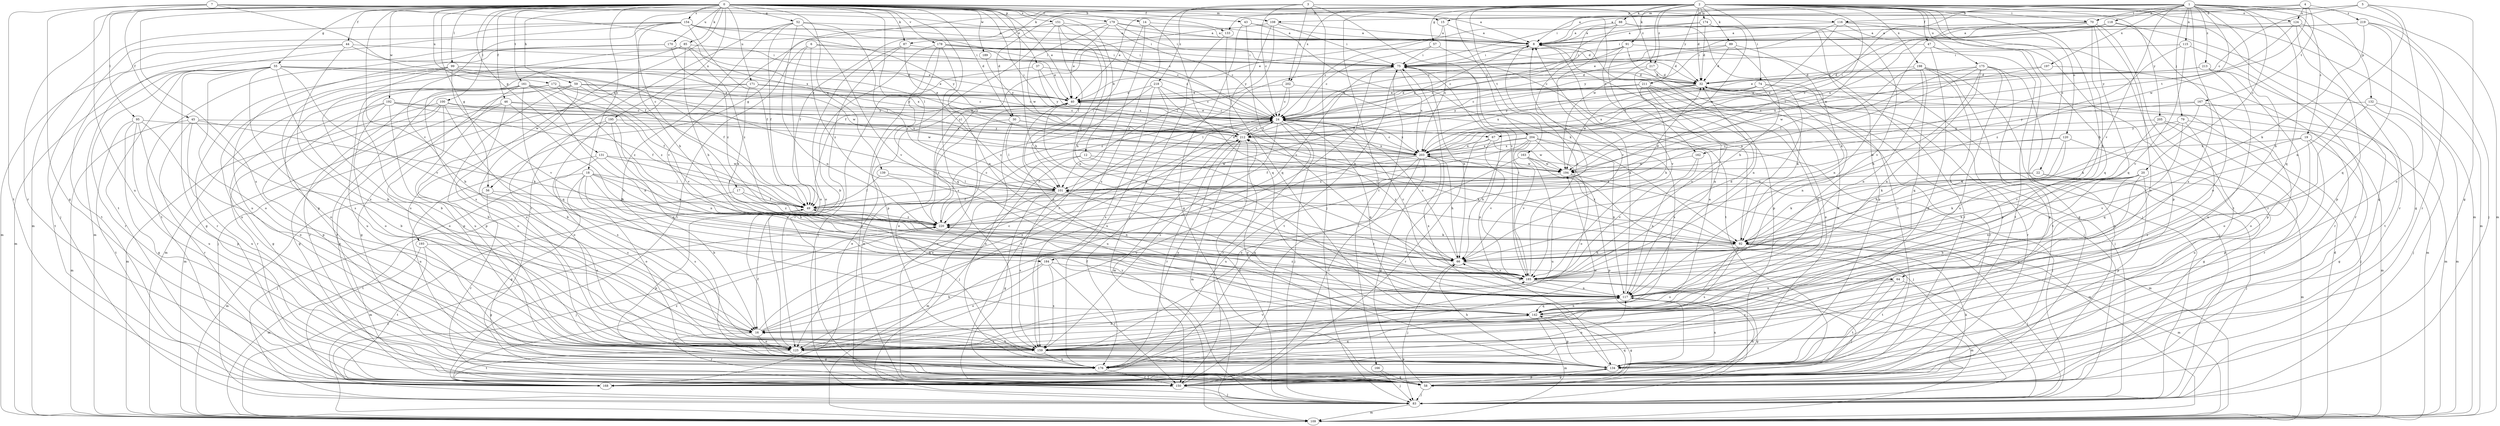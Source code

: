 strict digraph  {
0;
1;
2;
3;
4;
5;
6;
7;
8;
12;
14;
15;
16;
17;
18;
19;
20;
22;
24;
30;
32;
37;
40;
43;
44;
45;
46;
47;
49;
52;
55;
56;
57;
58;
59;
64;
66;
67;
70;
74;
75;
79;
83;
85;
87;
88;
89;
91;
92;
95;
99;
100;
101;
108;
109;
115;
116;
117;
118;
120;
124;
125;
131;
132;
133;
134;
139;
142;
150;
151;
154;
159;
161;
162;
163;
166;
167;
168;
170;
171;
172;
174;
175;
176;
178;
179;
184;
185;
189;
192;
193;
194;
195;
197;
198;
202;
203;
204;
205;
211;
212;
213;
217;
218;
219;
220;
0 -> 8  [label=a];
0 -> 12  [label=b];
0 -> 14  [label=b];
0 -> 17  [label=c];
0 -> 18  [label=c];
0 -> 30  [label=d];
0 -> 37  [label=e];
0 -> 40  [label=e];
0 -> 43  [label=f];
0 -> 44  [label=f];
0 -> 45  [label=f];
0 -> 46  [label=f];
0 -> 52  [label=g];
0 -> 55  [label=g];
0 -> 56  [label=g];
0 -> 59  [label=h];
0 -> 64  [label=h];
0 -> 67  [label=i];
0 -> 85  [label=k];
0 -> 87  [label=k];
0 -> 95  [label=l];
0 -> 99  [label=l];
0 -> 100  [label=l];
0 -> 101  [label=l];
0 -> 108  [label=m];
0 -> 131  [label=p];
0 -> 139  [label=q];
0 -> 142  [label=q];
0 -> 150  [label=r];
0 -> 151  [label=s];
0 -> 154  [label=s];
0 -> 159  [label=s];
0 -> 161  [label=t];
0 -> 162  [label=t];
0 -> 170  [label=u];
0 -> 171  [label=u];
0 -> 172  [label=u];
0 -> 178  [label=v];
0 -> 179  [label=v];
0 -> 184  [label=v];
0 -> 189  [label=w];
0 -> 192  [label=w];
0 -> 193  [label=w];
0 -> 195  [label=x];
1 -> 8  [label=a];
1 -> 19  [label=c];
1 -> 20  [label=c];
1 -> 64  [label=h];
1 -> 67  [label=i];
1 -> 70  [label=i];
1 -> 79  [label=j];
1 -> 108  [label=m];
1 -> 109  [label=m];
1 -> 115  [label=n];
1 -> 118  [label=o];
1 -> 132  [label=p];
1 -> 133  [label=p];
1 -> 142  [label=q];
1 -> 159  [label=s];
1 -> 162  [label=t];
1 -> 184  [label=v];
1 -> 197  [label=x];
1 -> 213  [label=z];
2 -> 22  [label=c];
2 -> 30  [label=d];
2 -> 32  [label=d];
2 -> 40  [label=e];
2 -> 47  [label=f];
2 -> 56  [label=g];
2 -> 57  [label=g];
2 -> 58  [label=g];
2 -> 66  [label=h];
2 -> 70  [label=i];
2 -> 74  [label=i];
2 -> 87  [label=k];
2 -> 88  [label=k];
2 -> 89  [label=k];
2 -> 91  [label=k];
2 -> 101  [label=l];
2 -> 109  [label=m];
2 -> 120  [label=o];
2 -> 124  [label=o];
2 -> 163  [label=t];
2 -> 166  [label=t];
2 -> 174  [label=u];
2 -> 175  [label=u];
2 -> 194  [label=w];
2 -> 198  [label=x];
2 -> 202  [label=x];
2 -> 204  [label=y];
2 -> 205  [label=y];
2 -> 211  [label=y];
2 -> 217  [label=z];
3 -> 24  [label=c];
3 -> 83  [label=j];
3 -> 116  [label=n];
3 -> 159  [label=s];
3 -> 185  [label=v];
3 -> 202  [label=x];
3 -> 217  [label=z];
3 -> 218  [label=z];
4 -> 75  [label=i];
4 -> 116  [label=n];
4 -> 124  [label=o];
4 -> 167  [label=t];
4 -> 194  [label=w];
4 -> 219  [label=z];
5 -> 8  [label=a];
5 -> 15  [label=b];
5 -> 24  [label=c];
5 -> 58  [label=g];
5 -> 117  [label=n];
5 -> 125  [label=o];
6 -> 40  [label=e];
6 -> 75  [label=i];
6 -> 125  [label=o];
6 -> 168  [label=t];
6 -> 220  [label=z];
7 -> 15  [label=b];
7 -> 24  [label=c];
7 -> 49  [label=f];
7 -> 58  [label=g];
7 -> 133  [label=p];
7 -> 168  [label=t];
7 -> 176  [label=u];
7 -> 203  [label=x];
8 -> 75  [label=i];
8 -> 134  [label=p];
12 -> 83  [label=j];
12 -> 92  [label=k];
12 -> 125  [label=o];
12 -> 194  [label=w];
14 -> 8  [label=a];
14 -> 101  [label=l];
14 -> 142  [label=q];
14 -> 150  [label=r];
15 -> 8  [label=a];
15 -> 40  [label=e];
15 -> 203  [label=x];
16 -> 24  [label=c];
16 -> 58  [label=g];
16 -> 75  [label=i];
16 -> 125  [label=o];
16 -> 150  [label=r];
16 -> 159  [label=s];
16 -> 212  [label=y];
17 -> 49  [label=f];
17 -> 168  [label=t];
17 -> 220  [label=z];
18 -> 16  [label=b];
18 -> 58  [label=g];
18 -> 66  [label=h];
18 -> 83  [label=j];
18 -> 101  [label=l];
18 -> 125  [label=o];
18 -> 159  [label=s];
18 -> 220  [label=z];
19 -> 58  [label=g];
19 -> 134  [label=p];
19 -> 176  [label=u];
19 -> 185  [label=v];
19 -> 203  [label=x];
20 -> 16  [label=b];
20 -> 66  [label=h];
20 -> 92  [label=k];
20 -> 101  [label=l];
20 -> 117  [label=n];
20 -> 134  [label=p];
20 -> 159  [label=s];
22 -> 83  [label=j];
22 -> 92  [label=k];
22 -> 101  [label=l];
22 -> 109  [label=m];
24 -> 40  [label=e];
24 -> 83  [label=j];
24 -> 109  [label=m];
24 -> 142  [label=q];
24 -> 150  [label=r];
24 -> 159  [label=s];
24 -> 176  [label=u];
24 -> 203  [label=x];
24 -> 212  [label=y];
30 -> 101  [label=l];
30 -> 176  [label=u];
30 -> 203  [label=x];
30 -> 212  [label=y];
30 -> 220  [label=z];
32 -> 40  [label=e];
32 -> 83  [label=j];
32 -> 109  [label=m];
32 -> 117  [label=n];
32 -> 194  [label=w];
32 -> 203  [label=x];
37 -> 32  [label=d];
37 -> 83  [label=j];
37 -> 203  [label=x];
37 -> 212  [label=y];
40 -> 24  [label=c];
40 -> 66  [label=h];
40 -> 117  [label=n];
40 -> 150  [label=r];
43 -> 8  [label=a];
43 -> 58  [label=g];
43 -> 92  [label=k];
43 -> 185  [label=v];
44 -> 75  [label=i];
44 -> 109  [label=m];
44 -> 159  [label=s];
44 -> 168  [label=t];
44 -> 203  [label=x];
45 -> 16  [label=b];
45 -> 92  [label=k];
45 -> 109  [label=m];
45 -> 150  [label=r];
45 -> 176  [label=u];
45 -> 212  [label=y];
46 -> 24  [label=c];
46 -> 58  [label=g];
46 -> 109  [label=m];
46 -> 117  [label=n];
46 -> 125  [label=o];
46 -> 203  [label=x];
47 -> 58  [label=g];
47 -> 75  [label=i];
47 -> 117  [label=n];
47 -> 168  [label=t];
47 -> 176  [label=u];
49 -> 32  [label=d];
49 -> 109  [label=m];
49 -> 134  [label=p];
49 -> 220  [label=z];
52 -> 8  [label=a];
52 -> 49  [label=f];
52 -> 101  [label=l];
52 -> 117  [label=n];
52 -> 125  [label=o];
52 -> 150  [label=r];
52 -> 185  [label=v];
55 -> 16  [label=b];
55 -> 32  [label=d];
55 -> 58  [label=g];
55 -> 101  [label=l];
55 -> 109  [label=m];
55 -> 125  [label=o];
55 -> 150  [label=r];
55 -> 159  [label=s];
55 -> 168  [label=t];
55 -> 185  [label=v];
55 -> 194  [label=w];
56 -> 49  [label=f];
56 -> 109  [label=m];
56 -> 125  [label=o];
56 -> 150  [label=r];
57 -> 24  [label=c];
57 -> 75  [label=i];
57 -> 168  [label=t];
58 -> 83  [label=j];
58 -> 92  [label=k];
58 -> 117  [label=n];
58 -> 134  [label=p];
58 -> 142  [label=q];
59 -> 24  [label=c];
59 -> 40  [label=e];
59 -> 58  [label=g];
59 -> 125  [label=o];
59 -> 134  [label=p];
59 -> 150  [label=r];
59 -> 185  [label=v];
64 -> 83  [label=j];
64 -> 117  [label=n];
64 -> 159  [label=s];
64 -> 168  [label=t];
66 -> 24  [label=c];
66 -> 83  [label=j];
66 -> 185  [label=v];
66 -> 212  [label=y];
66 -> 220  [label=z];
67 -> 150  [label=r];
67 -> 185  [label=v];
67 -> 194  [label=w];
67 -> 203  [label=x];
70 -> 8  [label=a];
70 -> 66  [label=h];
70 -> 125  [label=o];
70 -> 142  [label=q];
70 -> 168  [label=t];
70 -> 194  [label=w];
70 -> 203  [label=x];
74 -> 40  [label=e];
74 -> 92  [label=k];
74 -> 150  [label=r];
74 -> 185  [label=v];
74 -> 203  [label=x];
74 -> 212  [label=y];
75 -> 32  [label=d];
75 -> 66  [label=h];
75 -> 125  [label=o];
75 -> 134  [label=p];
75 -> 168  [label=t];
75 -> 203  [label=x];
75 -> 220  [label=z];
79 -> 92  [label=k];
79 -> 109  [label=m];
79 -> 142  [label=q];
79 -> 159  [label=s];
79 -> 212  [label=y];
83 -> 109  [label=m];
85 -> 66  [label=h];
85 -> 75  [label=i];
85 -> 134  [label=p];
85 -> 159  [label=s];
85 -> 176  [label=u];
85 -> 194  [label=w];
85 -> 220  [label=z];
87 -> 75  [label=i];
87 -> 101  [label=l];
87 -> 125  [label=o];
87 -> 150  [label=r];
88 -> 8  [label=a];
88 -> 24  [label=c];
88 -> 83  [label=j];
88 -> 134  [label=p];
88 -> 168  [label=t];
88 -> 185  [label=v];
88 -> 220  [label=z];
89 -> 24  [label=c];
89 -> 32  [label=d];
89 -> 66  [label=h];
89 -> 75  [label=i];
89 -> 92  [label=k];
91 -> 24  [label=c];
91 -> 49  [label=f];
91 -> 75  [label=i];
91 -> 117  [label=n];
91 -> 150  [label=r];
91 -> 185  [label=v];
92 -> 8  [label=a];
92 -> 66  [label=h];
92 -> 83  [label=j];
92 -> 101  [label=l];
92 -> 109  [label=m];
92 -> 125  [label=o];
92 -> 159  [label=s];
92 -> 168  [label=t];
92 -> 203  [label=x];
95 -> 58  [label=g];
95 -> 125  [label=o];
95 -> 134  [label=p];
95 -> 168  [label=t];
95 -> 176  [label=u];
95 -> 212  [label=y];
99 -> 32  [label=d];
99 -> 40  [label=e];
99 -> 49  [label=f];
99 -> 150  [label=r];
99 -> 159  [label=s];
99 -> 176  [label=u];
99 -> 185  [label=v];
99 -> 212  [label=y];
100 -> 16  [label=b];
100 -> 24  [label=c];
100 -> 58  [label=g];
100 -> 109  [label=m];
100 -> 125  [label=o];
100 -> 150  [label=r];
100 -> 194  [label=w];
100 -> 203  [label=x];
101 -> 49  [label=f];
101 -> 58  [label=g];
101 -> 109  [label=m];
101 -> 142  [label=q];
101 -> 159  [label=s];
108 -> 8  [label=a];
108 -> 49  [label=f];
108 -> 75  [label=i];
108 -> 101  [label=l];
108 -> 212  [label=y];
109 -> 32  [label=d];
109 -> 220  [label=z];
115 -> 75  [label=i];
115 -> 150  [label=r];
115 -> 185  [label=v];
115 -> 220  [label=z];
116 -> 8  [label=a];
116 -> 134  [label=p];
116 -> 142  [label=q];
116 -> 150  [label=r];
116 -> 203  [label=x];
116 -> 212  [label=y];
117 -> 8  [label=a];
117 -> 58  [label=g];
117 -> 66  [label=h];
117 -> 142  [label=q];
117 -> 203  [label=x];
117 -> 220  [label=z];
118 -> 8  [label=a];
118 -> 58  [label=g];
118 -> 75  [label=i];
118 -> 125  [label=o];
118 -> 203  [label=x];
120 -> 58  [label=g];
120 -> 66  [label=h];
120 -> 92  [label=k];
120 -> 194  [label=w];
120 -> 203  [label=x];
124 -> 8  [label=a];
124 -> 109  [label=m];
124 -> 134  [label=p];
124 -> 150  [label=r];
124 -> 212  [label=y];
125 -> 8  [label=a];
125 -> 49  [label=f];
125 -> 168  [label=t];
131 -> 49  [label=f];
131 -> 159  [label=s];
131 -> 176  [label=u];
131 -> 185  [label=v];
131 -> 194  [label=w];
132 -> 24  [label=c];
132 -> 83  [label=j];
132 -> 109  [label=m];
132 -> 125  [label=o];
133 -> 83  [label=j];
133 -> 142  [label=q];
134 -> 8  [label=a];
134 -> 58  [label=g];
134 -> 66  [label=h];
134 -> 75  [label=i];
134 -> 117  [label=n];
134 -> 168  [label=t];
134 -> 212  [label=y];
139 -> 49  [label=f];
139 -> 101  [label=l];
139 -> 117  [label=n];
142 -> 16  [label=b];
142 -> 49  [label=f];
142 -> 58  [label=g];
142 -> 109  [label=m];
142 -> 117  [label=n];
142 -> 134  [label=p];
150 -> 40  [label=e];
150 -> 75  [label=i];
150 -> 83  [label=j];
151 -> 8  [label=a];
151 -> 49  [label=f];
151 -> 66  [label=h];
151 -> 101  [label=l];
151 -> 117  [label=n];
151 -> 159  [label=s];
154 -> 8  [label=a];
154 -> 16  [label=b];
154 -> 24  [label=c];
154 -> 49  [label=f];
154 -> 66  [label=h];
154 -> 75  [label=i];
154 -> 83  [label=j];
154 -> 109  [label=m];
154 -> 168  [label=t];
154 -> 212  [label=y];
159 -> 16  [label=b];
159 -> 40  [label=e];
159 -> 134  [label=p];
159 -> 176  [label=u];
159 -> 185  [label=v];
161 -> 40  [label=e];
161 -> 49  [label=f];
161 -> 109  [label=m];
161 -> 117  [label=n];
161 -> 134  [label=p];
161 -> 142  [label=q];
161 -> 150  [label=r];
161 -> 176  [label=u];
161 -> 220  [label=z];
162 -> 117  [label=n];
162 -> 185  [label=v];
162 -> 194  [label=w];
163 -> 83  [label=j];
163 -> 109  [label=m];
163 -> 159  [label=s];
163 -> 176  [label=u];
163 -> 194  [label=w];
166 -> 58  [label=g];
166 -> 83  [label=j];
167 -> 24  [label=c];
167 -> 92  [label=k];
167 -> 109  [label=m];
167 -> 125  [label=o];
167 -> 212  [label=y];
168 -> 40  [label=e];
168 -> 220  [label=z];
170 -> 40  [label=e];
170 -> 75  [label=i];
170 -> 109  [label=m];
170 -> 168  [label=t];
170 -> 220  [label=z];
171 -> 24  [label=c];
171 -> 40  [label=e];
171 -> 83  [label=j];
171 -> 92  [label=k];
171 -> 176  [label=u];
172 -> 16  [label=b];
172 -> 40  [label=e];
172 -> 125  [label=o];
172 -> 212  [label=y];
172 -> 220  [label=z];
174 -> 8  [label=a];
174 -> 24  [label=c];
174 -> 32  [label=d];
174 -> 185  [label=v];
174 -> 194  [label=w];
175 -> 32  [label=d];
175 -> 58  [label=g];
175 -> 66  [label=h];
175 -> 101  [label=l];
175 -> 117  [label=n];
175 -> 134  [label=p];
175 -> 159  [label=s];
175 -> 220  [label=z];
176 -> 117  [label=n];
176 -> 142  [label=q];
176 -> 150  [label=r];
176 -> 194  [label=w];
176 -> 212  [label=y];
178 -> 16  [label=b];
178 -> 24  [label=c];
178 -> 32  [label=d];
178 -> 75  [label=i];
178 -> 83  [label=j];
178 -> 134  [label=p];
178 -> 142  [label=q];
179 -> 8  [label=a];
179 -> 24  [label=c];
179 -> 32  [label=d];
179 -> 40  [label=e];
179 -> 75  [label=i];
179 -> 185  [label=v];
179 -> 194  [label=w];
184 -> 16  [label=b];
184 -> 125  [label=o];
184 -> 150  [label=r];
184 -> 159  [label=s];
184 -> 185  [label=v];
185 -> 8  [label=a];
185 -> 24  [label=c];
185 -> 32  [label=d];
185 -> 75  [label=i];
185 -> 83  [label=j];
185 -> 109  [label=m];
185 -> 117  [label=n];
189 -> 212  [label=y];
192 -> 16  [label=b];
192 -> 24  [label=c];
192 -> 49  [label=f];
192 -> 58  [label=g];
192 -> 125  [label=o];
192 -> 134  [label=p];
192 -> 212  [label=y];
193 -> 58  [label=g];
193 -> 66  [label=h];
193 -> 109  [label=m];
193 -> 168  [label=t];
194 -> 101  [label=l];
194 -> 109  [label=m];
194 -> 134  [label=p];
195 -> 117  [label=n];
195 -> 125  [label=o];
195 -> 142  [label=q];
195 -> 159  [label=s];
195 -> 212  [label=y];
197 -> 32  [label=d];
197 -> 150  [label=r];
197 -> 203  [label=x];
198 -> 32  [label=d];
198 -> 83  [label=j];
198 -> 117  [label=n];
198 -> 134  [label=p];
198 -> 142  [label=q];
198 -> 168  [label=t];
198 -> 194  [label=w];
202 -> 24  [label=c];
202 -> 40  [label=e];
202 -> 101  [label=l];
202 -> 159  [label=s];
203 -> 24  [label=c];
203 -> 49  [label=f];
203 -> 58  [label=g];
203 -> 66  [label=h];
203 -> 125  [label=o];
203 -> 150  [label=r];
203 -> 176  [label=u];
203 -> 194  [label=w];
204 -> 49  [label=f];
204 -> 66  [label=h];
204 -> 83  [label=j];
204 -> 117  [label=n];
204 -> 125  [label=o];
204 -> 185  [label=v];
204 -> 203  [label=x];
204 -> 220  [label=z];
205 -> 83  [label=j];
205 -> 150  [label=r];
205 -> 185  [label=v];
205 -> 212  [label=y];
211 -> 24  [label=c];
211 -> 40  [label=e];
211 -> 66  [label=h];
211 -> 125  [label=o];
211 -> 142  [label=q];
211 -> 150  [label=r];
211 -> 185  [label=v];
211 -> 212  [label=y];
212 -> 8  [label=a];
212 -> 24  [label=c];
212 -> 83  [label=j];
212 -> 109  [label=m];
212 -> 125  [label=o];
212 -> 150  [label=r];
212 -> 203  [label=x];
213 -> 24  [label=c];
213 -> 32  [label=d];
213 -> 40  [label=e];
213 -> 134  [label=p];
213 -> 168  [label=t];
213 -> 176  [label=u];
217 -> 24  [label=c];
217 -> 32  [label=d];
217 -> 83  [label=j];
217 -> 117  [label=n];
218 -> 24  [label=c];
218 -> 40  [label=e];
218 -> 92  [label=k];
218 -> 159  [label=s];
218 -> 176  [label=u];
218 -> 220  [label=z];
219 -> 8  [label=a];
219 -> 40  [label=e];
219 -> 83  [label=j];
219 -> 92  [label=k];
219 -> 142  [label=q];
219 -> 150  [label=r];
220 -> 24  [label=c];
220 -> 83  [label=j];
220 -> 92  [label=k];
}

